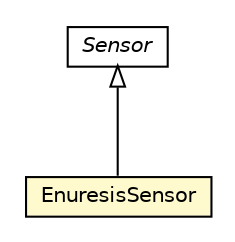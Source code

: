 #!/usr/local/bin/dot
#
# Class diagram 
# Generated by UMLGraph version R5_6-24-gf6e263 (http://www.umlgraph.org/)
#

digraph G {
	edge [fontname="Helvetica",fontsize=10,labelfontname="Helvetica",labelfontsize=10];
	node [fontname="Helvetica",fontsize=10,shape=plaintext];
	nodesep=0.25;
	ranksep=0.5;
	// org.universAAL.ontology.device.EnuresisSensor
	c3779089 [label=<<table title="org.universAAL.ontology.device.EnuresisSensor" border="0" cellborder="1" cellspacing="0" cellpadding="2" port="p" bgcolor="lemonChiffon" href="./EnuresisSensor.html">
		<tr><td><table border="0" cellspacing="0" cellpadding="1">
<tr><td align="center" balign="center"> EnuresisSensor </td></tr>
		</table></td></tr>
		</table>>, URL="./EnuresisSensor.html", fontname="Helvetica", fontcolor="black", fontsize=10.0];
	// org.universAAL.ontology.device.Sensor
	c3779132 [label=<<table title="org.universAAL.ontology.device.Sensor" border="0" cellborder="1" cellspacing="0" cellpadding="2" port="p" href="./Sensor.html">
		<tr><td><table border="0" cellspacing="0" cellpadding="1">
<tr><td align="center" balign="center"><font face="Helvetica-Oblique"> Sensor </font></td></tr>
		</table></td></tr>
		</table>>, URL="./Sensor.html", fontname="Helvetica", fontcolor="black", fontsize=10.0];
	//org.universAAL.ontology.device.EnuresisSensor extends org.universAAL.ontology.device.Sensor
	c3779132:p -> c3779089:p [dir=back,arrowtail=empty];
}

